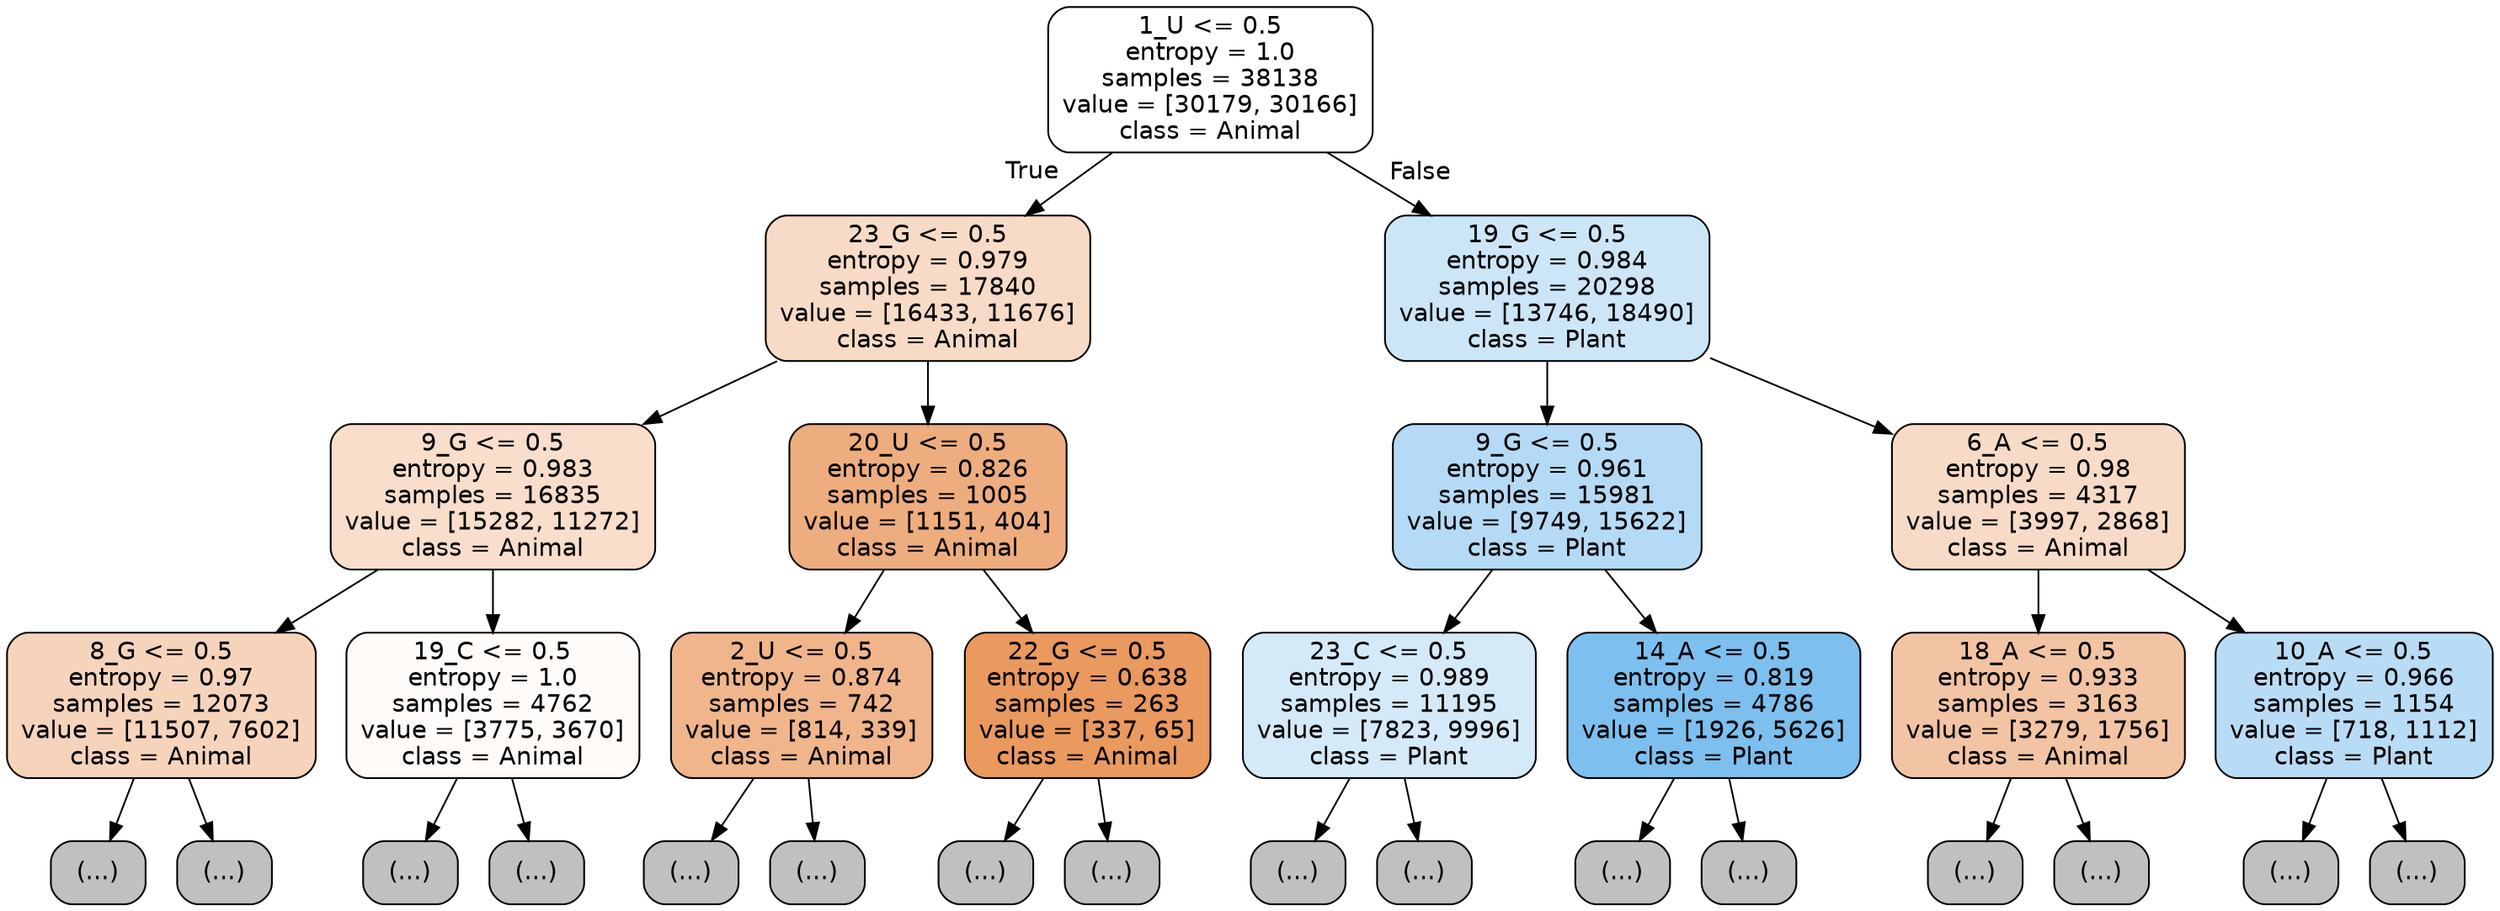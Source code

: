 digraph Tree {
node [shape=box, style="filled, rounded", color="black", fontname="helvetica"] ;
edge [fontname="helvetica"] ;
0 [label="1_U <= 0.5\nentropy = 1.0\nsamples = 38138\nvalue = [30179, 30166]\nclass = Animal", fillcolor="#ffffff"] ;
1 [label="23_G <= 0.5\nentropy = 0.979\nsamples = 17840\nvalue = [16433, 11676]\nclass = Animal", fillcolor="#f7dbc6"] ;
0 -> 1 [labeldistance=2.5, labelangle=45, headlabel="True"] ;
2 [label="9_G <= 0.5\nentropy = 0.983\nsamples = 16835\nvalue = [15282, 11272]\nclass = Animal", fillcolor="#f8decb"] ;
1 -> 2 ;
3 [label="8_G <= 0.5\nentropy = 0.97\nsamples = 12073\nvalue = [11507, 7602]\nclass = Animal", fillcolor="#f6d4bc"] ;
2 -> 3 ;
4 [label="(...)", fillcolor="#C0C0C0"] ;
3 -> 4 ;
4957 [label="(...)", fillcolor="#C0C0C0"] ;
3 -> 4957 ;
6694 [label="19_C <= 0.5\nentropy = 1.0\nsamples = 4762\nvalue = [3775, 3670]\nclass = Animal", fillcolor="#fefbf9"] ;
2 -> 6694 ;
6695 [label="(...)", fillcolor="#C0C0C0"] ;
6694 -> 6695 ;
8466 [label="(...)", fillcolor="#C0C0C0"] ;
6694 -> 8466 ;
9001 [label="20_U <= 0.5\nentropy = 0.826\nsamples = 1005\nvalue = [1151, 404]\nclass = Animal", fillcolor="#eead7e"] ;
1 -> 9001 ;
9002 [label="2_U <= 0.5\nentropy = 0.874\nsamples = 742\nvalue = [814, 339]\nclass = Animal", fillcolor="#f0b58b"] ;
9001 -> 9002 ;
9003 [label="(...)", fillcolor="#C0C0C0"] ;
9002 -> 9003 ;
9274 [label="(...)", fillcolor="#C0C0C0"] ;
9002 -> 9274 ;
9365 [label="22_G <= 0.5\nentropy = 0.638\nsamples = 263\nvalue = [337, 65]\nclass = Animal", fillcolor="#ea995f"] ;
9001 -> 9365 ;
9366 [label="(...)", fillcolor="#C0C0C0"] ;
9365 -> 9366 ;
9437 [label="(...)", fillcolor="#C0C0C0"] ;
9365 -> 9437 ;
9488 [label="19_G <= 0.5\nentropy = 0.984\nsamples = 20298\nvalue = [13746, 18490]\nclass = Plant", fillcolor="#cce6f8"] ;
0 -> 9488 [labeldistance=2.5, labelangle=-45, headlabel="False"] ;
9489 [label="9_G <= 0.5\nentropy = 0.961\nsamples = 15981\nvalue = [9749, 15622]\nclass = Plant", fillcolor="#b5daf5"] ;
9488 -> 9489 ;
9490 [label="23_C <= 0.5\nentropy = 0.989\nsamples = 11195\nvalue = [7823, 9996]\nclass = Plant", fillcolor="#d4eaf9"] ;
9489 -> 9490 ;
9491 [label="(...)", fillcolor="#C0C0C0"] ;
9490 -> 9491 ;
13528 [label="(...)", fillcolor="#C0C0C0"] ;
9490 -> 13528 ;
13643 [label="14_A <= 0.5\nentropy = 0.819\nsamples = 4786\nvalue = [1926, 5626]\nclass = Plant", fillcolor="#7dbfee"] ;
9489 -> 13643 ;
13644 [label="(...)", fillcolor="#C0C0C0"] ;
13643 -> 13644 ;
14677 [label="(...)", fillcolor="#C0C0C0"] ;
13643 -> 14677 ;
15052 [label="6_A <= 0.5\nentropy = 0.98\nsamples = 4317\nvalue = [3997, 2868]\nclass = Animal", fillcolor="#f8dbc7"] ;
9488 -> 15052 ;
15053 [label="18_A <= 0.5\nentropy = 0.933\nsamples = 3163\nvalue = [3279, 1756]\nclass = Animal", fillcolor="#f3c4a3"] ;
15052 -> 15053 ;
15054 [label="(...)", fillcolor="#C0C0C0"] ;
15053 -> 15054 ;
16189 [label="(...)", fillcolor="#C0C0C0"] ;
15053 -> 16189 ;
16522 [label="10_A <= 0.5\nentropy = 0.966\nsamples = 1154\nvalue = [718, 1112]\nclass = Plant", fillcolor="#b9dcf6"] ;
15052 -> 16522 ;
16523 [label="(...)", fillcolor="#C0C0C0"] ;
16522 -> 16523 ;
16844 [label="(...)", fillcolor="#C0C0C0"] ;
16522 -> 16844 ;
}